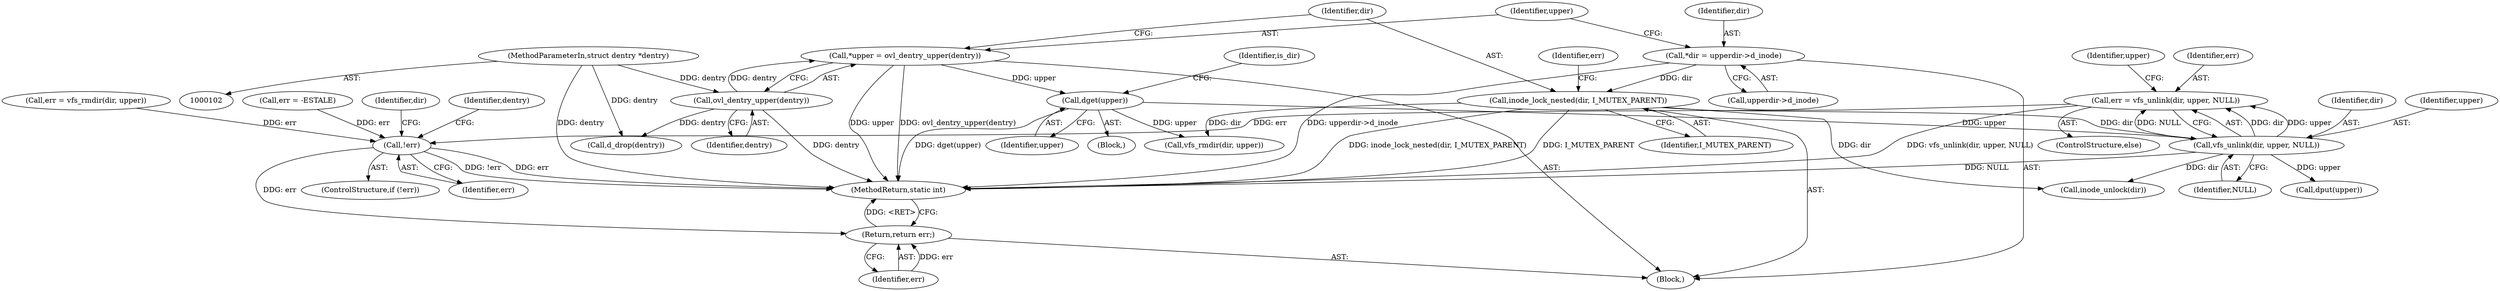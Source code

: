digraph "1_linux_11f3710417d026ea2f4fcf362d866342c5274185@API" {
"1000149" [label="(Call,err = vfs_unlink(dir, upper, NULL))"];
"1000151" [label="(Call,vfs_unlink(dir, upper, NULL))"];
"1000125" [label="(Call,inode_lock_nested(dir, I_MUTEX_PARENT))"];
"1000114" [label="(Call,*dir = upperdir->d_inode)"];
"1000139" [label="(Call,dget(upper))"];
"1000120" [label="(Call,*upper = ovl_dentry_upper(dentry))"];
"1000122" [label="(Call,ovl_dentry_upper(dentry))"];
"1000103" [label="(MethodParameterIn,struct dentry *dentry)"];
"1000162" [label="(Call,!err)"];
"1000168" [label="(Return,return err;)"];
"1000116" [label="(Call,upperdir->d_inode)"];
"1000143" [label="(Call,err = vfs_rmdir(dir, upper))"];
"1000161" [label="(ControlStructure,if (!err))"];
"1000156" [label="(Identifier,upper)"];
"1000114" [label="(Call,*dir = upperdir->d_inode)"];
"1000128" [label="(Call,err = -ESTALE)"];
"1000168" [label="(Return,return err;)"];
"1000150" [label="(Identifier,err)"];
"1000123" [label="(Identifier,dentry)"];
"1000152" [label="(Identifier,dir)"];
"1000125" [label="(Call,inode_lock_nested(dir, I_MUTEX_PARENT))"];
"1000155" [label="(Call,dput(upper))"];
"1000166" [label="(Call,inode_unlock(dir))"];
"1000115" [label="(Identifier,dir)"];
"1000164" [label="(Call,d_drop(dentry))"];
"1000140" [label="(Identifier,upper)"];
"1000142" [label="(Identifier,is_dir)"];
"1000105" [label="(Block,)"];
"1000162" [label="(Call,!err)"];
"1000120" [label="(Call,*upper = ovl_dentry_upper(dentry))"];
"1000129" [label="(Identifier,err)"];
"1000145" [label="(Call,vfs_rmdir(dir, upper))"];
"1000138" [label="(Block,)"];
"1000127" [label="(Identifier,I_MUTEX_PARENT)"];
"1000126" [label="(Identifier,dir)"];
"1000170" [label="(MethodReturn,static int)"];
"1000103" [label="(MethodParameterIn,struct dentry *dentry)"];
"1000121" [label="(Identifier,upper)"];
"1000139" [label="(Call,dget(upper))"];
"1000148" [label="(ControlStructure,else)"];
"1000149" [label="(Call,err = vfs_unlink(dir, upper, NULL))"];
"1000153" [label="(Identifier,upper)"];
"1000163" [label="(Identifier,err)"];
"1000154" [label="(Identifier,NULL)"];
"1000122" [label="(Call,ovl_dentry_upper(dentry))"];
"1000167" [label="(Identifier,dir)"];
"1000151" [label="(Call,vfs_unlink(dir, upper, NULL))"];
"1000169" [label="(Identifier,err)"];
"1000165" [label="(Identifier,dentry)"];
"1000149" -> "1000148"  [label="AST: "];
"1000149" -> "1000151"  [label="CFG: "];
"1000150" -> "1000149"  [label="AST: "];
"1000151" -> "1000149"  [label="AST: "];
"1000156" -> "1000149"  [label="CFG: "];
"1000149" -> "1000170"  [label="DDG: vfs_unlink(dir, upper, NULL)"];
"1000151" -> "1000149"  [label="DDG: dir"];
"1000151" -> "1000149"  [label="DDG: upper"];
"1000151" -> "1000149"  [label="DDG: NULL"];
"1000149" -> "1000162"  [label="DDG: err"];
"1000151" -> "1000154"  [label="CFG: "];
"1000152" -> "1000151"  [label="AST: "];
"1000153" -> "1000151"  [label="AST: "];
"1000154" -> "1000151"  [label="AST: "];
"1000151" -> "1000170"  [label="DDG: NULL"];
"1000125" -> "1000151"  [label="DDG: dir"];
"1000139" -> "1000151"  [label="DDG: upper"];
"1000151" -> "1000155"  [label="DDG: upper"];
"1000151" -> "1000166"  [label="DDG: dir"];
"1000125" -> "1000105"  [label="AST: "];
"1000125" -> "1000127"  [label="CFG: "];
"1000126" -> "1000125"  [label="AST: "];
"1000127" -> "1000125"  [label="AST: "];
"1000129" -> "1000125"  [label="CFG: "];
"1000125" -> "1000170"  [label="DDG: inode_lock_nested(dir, I_MUTEX_PARENT)"];
"1000125" -> "1000170"  [label="DDG: I_MUTEX_PARENT"];
"1000114" -> "1000125"  [label="DDG: dir"];
"1000125" -> "1000145"  [label="DDG: dir"];
"1000125" -> "1000166"  [label="DDG: dir"];
"1000114" -> "1000105"  [label="AST: "];
"1000114" -> "1000116"  [label="CFG: "];
"1000115" -> "1000114"  [label="AST: "];
"1000116" -> "1000114"  [label="AST: "];
"1000121" -> "1000114"  [label="CFG: "];
"1000114" -> "1000170"  [label="DDG: upperdir->d_inode"];
"1000139" -> "1000138"  [label="AST: "];
"1000139" -> "1000140"  [label="CFG: "];
"1000140" -> "1000139"  [label="AST: "];
"1000142" -> "1000139"  [label="CFG: "];
"1000139" -> "1000170"  [label="DDG: dget(upper)"];
"1000120" -> "1000139"  [label="DDG: upper"];
"1000139" -> "1000145"  [label="DDG: upper"];
"1000120" -> "1000105"  [label="AST: "];
"1000120" -> "1000122"  [label="CFG: "];
"1000121" -> "1000120"  [label="AST: "];
"1000122" -> "1000120"  [label="AST: "];
"1000126" -> "1000120"  [label="CFG: "];
"1000120" -> "1000170"  [label="DDG: upper"];
"1000120" -> "1000170"  [label="DDG: ovl_dentry_upper(dentry)"];
"1000122" -> "1000120"  [label="DDG: dentry"];
"1000122" -> "1000123"  [label="CFG: "];
"1000123" -> "1000122"  [label="AST: "];
"1000122" -> "1000170"  [label="DDG: dentry"];
"1000103" -> "1000122"  [label="DDG: dentry"];
"1000122" -> "1000164"  [label="DDG: dentry"];
"1000103" -> "1000102"  [label="AST: "];
"1000103" -> "1000170"  [label="DDG: dentry"];
"1000103" -> "1000164"  [label="DDG: dentry"];
"1000162" -> "1000161"  [label="AST: "];
"1000162" -> "1000163"  [label="CFG: "];
"1000163" -> "1000162"  [label="AST: "];
"1000165" -> "1000162"  [label="CFG: "];
"1000167" -> "1000162"  [label="CFG: "];
"1000162" -> "1000170"  [label="DDG: err"];
"1000162" -> "1000170"  [label="DDG: !err"];
"1000128" -> "1000162"  [label="DDG: err"];
"1000143" -> "1000162"  [label="DDG: err"];
"1000162" -> "1000168"  [label="DDG: err"];
"1000168" -> "1000105"  [label="AST: "];
"1000168" -> "1000169"  [label="CFG: "];
"1000169" -> "1000168"  [label="AST: "];
"1000170" -> "1000168"  [label="CFG: "];
"1000168" -> "1000170"  [label="DDG: <RET>"];
"1000169" -> "1000168"  [label="DDG: err"];
}
